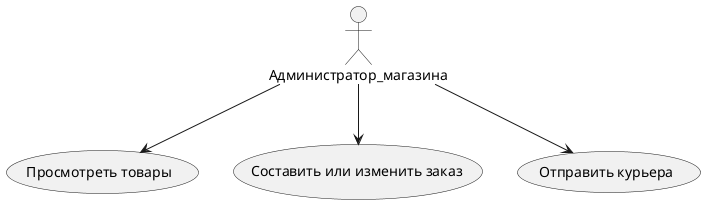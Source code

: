 @startuml Администратор_мазагина

Администратор_магазина --> (Просмотреть товары)
Администратор_магазина --> (Составить или изменить заказ)
Администратор_магазина --> (Отправить курьера)


@enduml